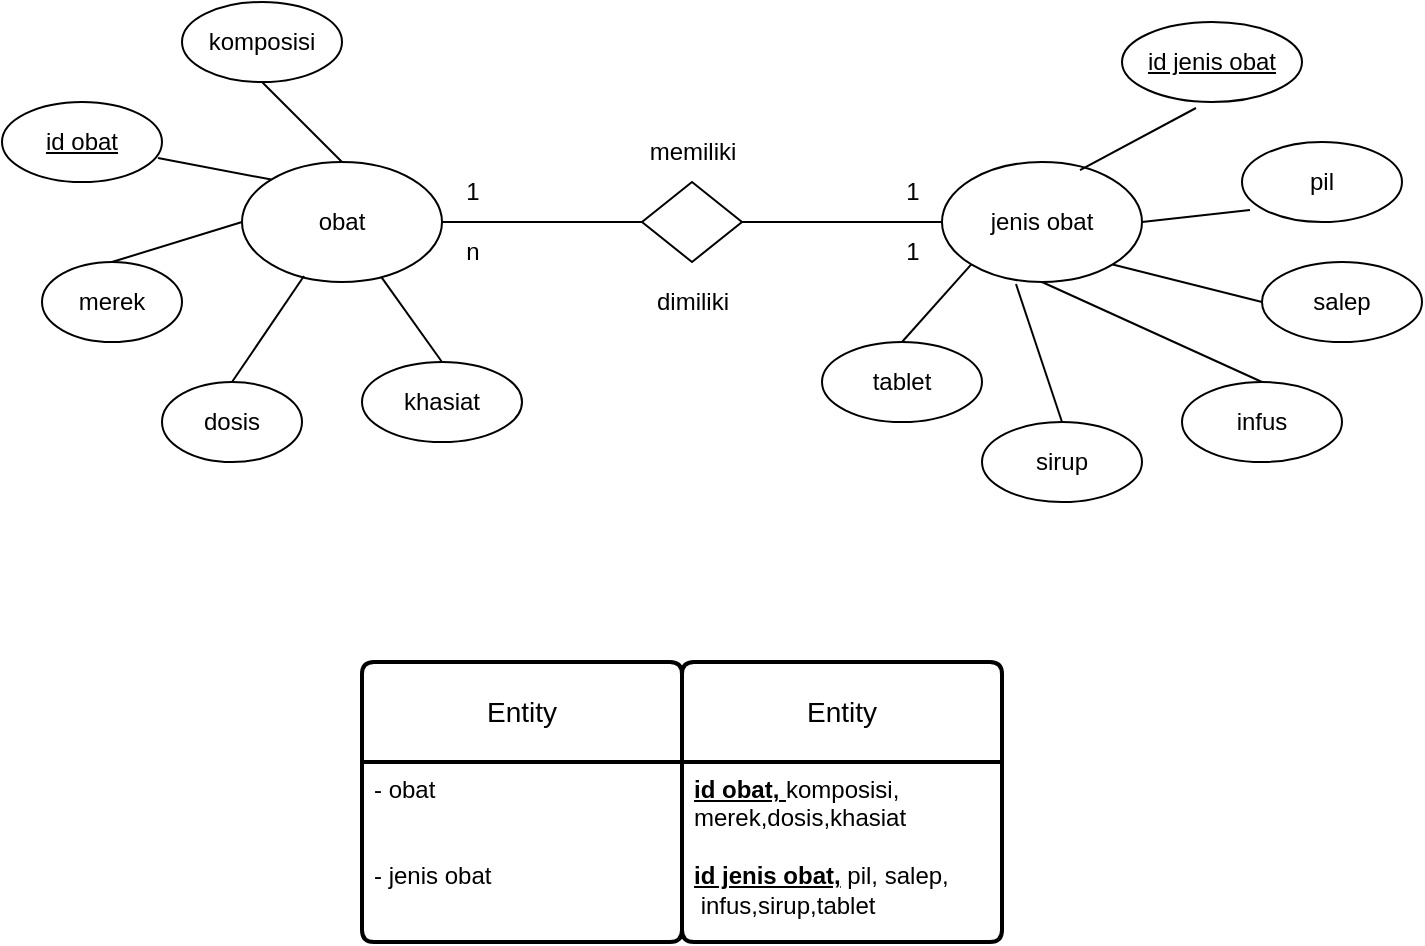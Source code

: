<mxfile version="24.7.17">
  <diagram name="Halaman-1" id="eG2udS3gC4odb2gB627N">
    <mxGraphModel dx="954" dy="600" grid="1" gridSize="10" guides="1" tooltips="1" connect="1" arrows="1" fold="1" page="1" pageScale="1" pageWidth="827" pageHeight="1169" math="0" shadow="0">
      <root>
        <mxCell id="0" />
        <mxCell id="1" parent="0" />
        <mxCell id="37hywJdGNK_DIzSZODOu-3" value="obat" style="ellipse;whiteSpace=wrap;html=1;" vertex="1" parent="1">
          <mxGeometry x="140" y="100" width="100" height="60" as="geometry" />
        </mxCell>
        <mxCell id="37hywJdGNK_DIzSZODOu-10" value="tablet" style="ellipse;whiteSpace=wrap;html=1;" vertex="1" parent="1">
          <mxGeometry x="430" y="190" width="80" height="40" as="geometry" />
        </mxCell>
        <mxCell id="37hywJdGNK_DIzSZODOu-11" value="komposisi" style="ellipse;whiteSpace=wrap;html=1;" vertex="1" parent="1">
          <mxGeometry x="110" y="20" width="80" height="40" as="geometry" />
        </mxCell>
        <mxCell id="37hywJdGNK_DIzSZODOu-12" value="sirup" style="ellipse;whiteSpace=wrap;html=1;" vertex="1" parent="1">
          <mxGeometry x="510" y="230" width="80" height="40" as="geometry" />
        </mxCell>
        <mxCell id="37hywJdGNK_DIzSZODOu-13" value="jenis obat" style="ellipse;whiteSpace=wrap;html=1;" vertex="1" parent="1">
          <mxGeometry x="490" y="100" width="100" height="60" as="geometry" />
        </mxCell>
        <mxCell id="37hywJdGNK_DIzSZODOu-14" value="dosis" style="ellipse;whiteSpace=wrap;html=1;" vertex="1" parent="1">
          <mxGeometry x="100" y="210" width="70" height="40" as="geometry" />
        </mxCell>
        <mxCell id="37hywJdGNK_DIzSZODOu-15" value="khasiat" style="ellipse;whiteSpace=wrap;html=1;" vertex="1" parent="1">
          <mxGeometry x="200" y="200" width="80" height="40" as="geometry" />
        </mxCell>
        <mxCell id="37hywJdGNK_DIzSZODOu-16" value="&lt;u&gt;id obat&lt;/u&gt;" style="ellipse;whiteSpace=wrap;html=1;" vertex="1" parent="1">
          <mxGeometry x="20" y="70" width="80" height="40" as="geometry" />
        </mxCell>
        <mxCell id="37hywJdGNK_DIzSZODOu-17" value="merek" style="ellipse;whiteSpace=wrap;html=1;" vertex="1" parent="1">
          <mxGeometry x="40" y="150" width="70" height="40" as="geometry" />
        </mxCell>
        <mxCell id="37hywJdGNK_DIzSZODOu-18" value="" style="rhombus;whiteSpace=wrap;html=1;" vertex="1" parent="1">
          <mxGeometry x="340" y="110" width="50" height="40" as="geometry" />
        </mxCell>
        <mxCell id="37hywJdGNK_DIzSZODOu-19" value="" style="endArrow=none;html=1;rounded=0;exitX=1;exitY=0.5;exitDx=0;exitDy=0;entryX=0;entryY=0.5;entryDx=0;entryDy=0;" edge="1" parent="1" source="37hywJdGNK_DIzSZODOu-3" target="37hywJdGNK_DIzSZODOu-18">
          <mxGeometry width="50" height="50" relative="1" as="geometry">
            <mxPoint x="390" y="340" as="sourcePoint" />
            <mxPoint x="440" y="290" as="targetPoint" />
          </mxGeometry>
        </mxCell>
        <mxCell id="37hywJdGNK_DIzSZODOu-20" value="" style="endArrow=none;html=1;rounded=0;entryX=1;entryY=0.5;entryDx=0;entryDy=0;exitX=0;exitY=0.5;exitDx=0;exitDy=0;" edge="1" parent="1" source="37hywJdGNK_DIzSZODOu-13" target="37hywJdGNK_DIzSZODOu-18">
          <mxGeometry width="50" height="50" relative="1" as="geometry">
            <mxPoint x="390" y="340" as="sourcePoint" />
            <mxPoint x="440" y="290" as="targetPoint" />
          </mxGeometry>
        </mxCell>
        <mxCell id="37hywJdGNK_DIzSZODOu-22" value="infus" style="ellipse;whiteSpace=wrap;html=1;" vertex="1" parent="1">
          <mxGeometry x="610" y="210" width="80" height="40" as="geometry" />
        </mxCell>
        <mxCell id="37hywJdGNK_DIzSZODOu-23" value="salep" style="ellipse;whiteSpace=wrap;html=1;" vertex="1" parent="1">
          <mxGeometry x="650" y="150" width="80" height="40" as="geometry" />
        </mxCell>
        <mxCell id="37hywJdGNK_DIzSZODOu-24" value="pil" style="ellipse;whiteSpace=wrap;html=1;" vertex="1" parent="1">
          <mxGeometry x="640" y="90" width="80" height="40" as="geometry" />
        </mxCell>
        <mxCell id="37hywJdGNK_DIzSZODOu-25" value="&lt;u&gt;id jenis obat&lt;/u&gt;" style="ellipse;whiteSpace=wrap;html=1;" vertex="1" parent="1">
          <mxGeometry x="580" y="30" width="90" height="40" as="geometry" />
        </mxCell>
        <mxCell id="37hywJdGNK_DIzSZODOu-26" value="" style="endArrow=none;html=1;rounded=0;entryX=0.5;entryY=1;entryDx=0;entryDy=0;exitX=0.5;exitY=0;exitDx=0;exitDy=0;" edge="1" parent="1" source="37hywJdGNK_DIzSZODOu-3" target="37hywJdGNK_DIzSZODOu-11">
          <mxGeometry width="50" height="50" relative="1" as="geometry">
            <mxPoint x="390" y="280" as="sourcePoint" />
            <mxPoint x="440" y="230" as="targetPoint" />
          </mxGeometry>
        </mxCell>
        <mxCell id="37hywJdGNK_DIzSZODOu-27" value="" style="endArrow=none;html=1;rounded=0;entryX=0.975;entryY=0.7;entryDx=0;entryDy=0;entryPerimeter=0;exitX=0;exitY=0;exitDx=0;exitDy=0;" edge="1" parent="1" source="37hywJdGNK_DIzSZODOu-3" target="37hywJdGNK_DIzSZODOu-16">
          <mxGeometry width="50" height="50" relative="1" as="geometry">
            <mxPoint x="390" y="280" as="sourcePoint" />
            <mxPoint x="440" y="230" as="targetPoint" />
          </mxGeometry>
        </mxCell>
        <mxCell id="37hywJdGNK_DIzSZODOu-28" value="" style="endArrow=none;html=1;rounded=0;entryX=0;entryY=0.5;entryDx=0;entryDy=0;exitX=0.5;exitY=0;exitDx=0;exitDy=0;" edge="1" parent="1" source="37hywJdGNK_DIzSZODOu-17" target="37hywJdGNK_DIzSZODOu-3">
          <mxGeometry width="50" height="50" relative="1" as="geometry">
            <mxPoint x="390" y="280" as="sourcePoint" />
            <mxPoint x="440" y="230" as="targetPoint" />
          </mxGeometry>
        </mxCell>
        <mxCell id="37hywJdGNK_DIzSZODOu-29" value="" style="endArrow=none;html=1;rounded=0;entryX=0.31;entryY=0.95;entryDx=0;entryDy=0;entryPerimeter=0;exitX=0.5;exitY=0;exitDx=0;exitDy=0;" edge="1" parent="1" source="37hywJdGNK_DIzSZODOu-14" target="37hywJdGNK_DIzSZODOu-3">
          <mxGeometry width="50" height="50" relative="1" as="geometry">
            <mxPoint x="390" y="280" as="sourcePoint" />
            <mxPoint x="440" y="230" as="targetPoint" />
          </mxGeometry>
        </mxCell>
        <mxCell id="37hywJdGNK_DIzSZODOu-30" value="" style="endArrow=none;html=1;rounded=0;exitX=0.5;exitY=0;exitDx=0;exitDy=0;" edge="1" parent="1" source="37hywJdGNK_DIzSZODOu-15" target="37hywJdGNK_DIzSZODOu-3">
          <mxGeometry width="50" height="50" relative="1" as="geometry">
            <mxPoint x="390" y="280" as="sourcePoint" />
            <mxPoint x="440" y="230" as="targetPoint" />
          </mxGeometry>
        </mxCell>
        <mxCell id="37hywJdGNK_DIzSZODOu-31" value="" style="endArrow=none;html=1;rounded=0;entryX=0.411;entryY=1.075;entryDx=0;entryDy=0;entryPerimeter=0;exitX=0.69;exitY=0.067;exitDx=0;exitDy=0;exitPerimeter=0;" edge="1" parent="1" source="37hywJdGNK_DIzSZODOu-13" target="37hywJdGNK_DIzSZODOu-25">
          <mxGeometry width="50" height="50" relative="1" as="geometry">
            <mxPoint x="390" y="280" as="sourcePoint" />
            <mxPoint x="440" y="230" as="targetPoint" />
          </mxGeometry>
        </mxCell>
        <mxCell id="37hywJdGNK_DIzSZODOu-32" value="" style="endArrow=none;html=1;rounded=0;entryX=0.05;entryY=0.85;entryDx=0;entryDy=0;entryPerimeter=0;exitX=1;exitY=0.5;exitDx=0;exitDy=0;" edge="1" parent="1" source="37hywJdGNK_DIzSZODOu-13" target="37hywJdGNK_DIzSZODOu-24">
          <mxGeometry width="50" height="50" relative="1" as="geometry">
            <mxPoint x="390" y="280" as="sourcePoint" />
            <mxPoint x="440" y="230" as="targetPoint" />
          </mxGeometry>
        </mxCell>
        <mxCell id="37hywJdGNK_DIzSZODOu-33" value="" style="endArrow=none;html=1;rounded=0;entryX=0;entryY=0.5;entryDx=0;entryDy=0;exitX=1;exitY=1;exitDx=0;exitDy=0;" edge="1" parent="1" source="37hywJdGNK_DIzSZODOu-13" target="37hywJdGNK_DIzSZODOu-23">
          <mxGeometry width="50" height="50" relative="1" as="geometry">
            <mxPoint x="390" y="280" as="sourcePoint" />
            <mxPoint x="440" y="230" as="targetPoint" />
          </mxGeometry>
        </mxCell>
        <mxCell id="37hywJdGNK_DIzSZODOu-34" value="" style="endArrow=none;html=1;rounded=0;entryX=0.5;entryY=0;entryDx=0;entryDy=0;exitX=0.5;exitY=1;exitDx=0;exitDy=0;" edge="1" parent="1" source="37hywJdGNK_DIzSZODOu-13" target="37hywJdGNK_DIzSZODOu-22">
          <mxGeometry width="50" height="50" relative="1" as="geometry">
            <mxPoint x="390" y="280" as="sourcePoint" />
            <mxPoint x="440" y="230" as="targetPoint" />
          </mxGeometry>
        </mxCell>
        <mxCell id="37hywJdGNK_DIzSZODOu-35" value="" style="endArrow=none;html=1;rounded=0;entryX=0;entryY=1;entryDx=0;entryDy=0;exitX=0.5;exitY=0;exitDx=0;exitDy=0;" edge="1" parent="1" source="37hywJdGNK_DIzSZODOu-10" target="37hywJdGNK_DIzSZODOu-13">
          <mxGeometry width="50" height="50" relative="1" as="geometry">
            <mxPoint x="390" y="280" as="sourcePoint" />
            <mxPoint x="440" y="230" as="targetPoint" />
          </mxGeometry>
        </mxCell>
        <mxCell id="37hywJdGNK_DIzSZODOu-36" value="" style="endArrow=none;html=1;rounded=0;entryX=0.37;entryY=1.017;entryDx=0;entryDy=0;entryPerimeter=0;exitX=0.5;exitY=0;exitDx=0;exitDy=0;" edge="1" parent="1" source="37hywJdGNK_DIzSZODOu-12" target="37hywJdGNK_DIzSZODOu-13">
          <mxGeometry width="50" height="50" relative="1" as="geometry">
            <mxPoint x="390" y="280" as="sourcePoint" />
            <mxPoint x="440" y="230" as="targetPoint" />
          </mxGeometry>
        </mxCell>
        <mxCell id="37hywJdGNK_DIzSZODOu-40" value="1" style="text;html=1;align=center;verticalAlign=middle;resizable=0;points=[];autosize=1;strokeColor=none;fillColor=none;" vertex="1" parent="1">
          <mxGeometry x="240" y="100" width="30" height="30" as="geometry" />
        </mxCell>
        <mxCell id="37hywJdGNK_DIzSZODOu-41" value="n" style="text;html=1;align=center;verticalAlign=middle;resizable=0;points=[];autosize=1;strokeColor=none;fillColor=none;" vertex="1" parent="1">
          <mxGeometry x="240" y="130" width="30" height="30" as="geometry" />
        </mxCell>
        <mxCell id="37hywJdGNK_DIzSZODOu-42" value="memiliki" style="text;html=1;align=center;verticalAlign=middle;resizable=0;points=[];autosize=1;strokeColor=none;fillColor=none;" vertex="1" parent="1">
          <mxGeometry x="330" y="80" width="70" height="30" as="geometry" />
        </mxCell>
        <mxCell id="37hywJdGNK_DIzSZODOu-43" value="dimiliki" style="text;html=1;align=center;verticalAlign=middle;resizable=0;points=[];autosize=1;strokeColor=none;fillColor=none;" vertex="1" parent="1">
          <mxGeometry x="335" y="155" width="60" height="30" as="geometry" />
        </mxCell>
        <mxCell id="37hywJdGNK_DIzSZODOu-44" value="1" style="text;html=1;align=center;verticalAlign=middle;resizable=0;points=[];autosize=1;strokeColor=none;fillColor=none;" vertex="1" parent="1">
          <mxGeometry x="460" y="100" width="30" height="30" as="geometry" />
        </mxCell>
        <mxCell id="37hywJdGNK_DIzSZODOu-45" value="1" style="text;html=1;align=center;verticalAlign=middle;resizable=0;points=[];autosize=1;strokeColor=none;fillColor=none;" vertex="1" parent="1">
          <mxGeometry x="460" y="130" width="30" height="30" as="geometry" />
        </mxCell>
        <mxCell id="37hywJdGNK_DIzSZODOu-50" value="Entity" style="swimlane;childLayout=stackLayout;horizontal=1;startSize=50;horizontalStack=0;rounded=1;fontSize=14;fontStyle=0;strokeWidth=2;resizeParent=0;resizeLast=1;shadow=0;dashed=0;align=center;arcSize=4;whiteSpace=wrap;html=1;" vertex="1" parent="1">
          <mxGeometry x="200" y="350" width="160" height="140" as="geometry" />
        </mxCell>
        <mxCell id="37hywJdGNK_DIzSZODOu-51" value="- obat&lt;div&gt;&lt;br&gt;&lt;/div&gt;&lt;div&gt;&lt;br&gt;&lt;/div&gt;&lt;div&gt;- jenis obat&lt;/div&gt;" style="align=left;strokeColor=none;fillColor=none;spacingLeft=4;fontSize=12;verticalAlign=top;resizable=0;rotatable=0;part=1;html=1;" vertex="1" parent="37hywJdGNK_DIzSZODOu-50">
          <mxGeometry y="50" width="160" height="90" as="geometry" />
        </mxCell>
        <mxCell id="37hywJdGNK_DIzSZODOu-52" value="Entity" style="swimlane;childLayout=stackLayout;horizontal=1;startSize=50;horizontalStack=0;rounded=1;fontSize=14;fontStyle=0;strokeWidth=2;resizeParent=0;resizeLast=1;shadow=0;dashed=0;align=center;arcSize=4;whiteSpace=wrap;html=1;" vertex="1" parent="1">
          <mxGeometry x="360" y="350" width="160" height="140" as="geometry" />
        </mxCell>
        <mxCell id="37hywJdGNK_DIzSZODOu-53" value="&lt;u style=&quot;font-weight: bold;&quot;&gt;id obat, &lt;/u&gt;komposisi,&amp;nbsp;&lt;div&gt;merek,dosis,khasiat&lt;div&gt;&lt;br&gt;&lt;/div&gt;&lt;/div&gt;&lt;div&gt;&lt;u style=&quot;font-weight: bold;&quot;&gt;id jenis obat,&lt;/u&gt;&amp;nbsp;pil, salep,&lt;/div&gt;&lt;div&gt;&amp;nbsp;infus,sirup,tablet&lt;/div&gt;" style="align=left;strokeColor=none;fillColor=none;spacingLeft=4;fontSize=12;verticalAlign=top;resizable=0;rotatable=0;part=1;html=1;" vertex="1" parent="37hywJdGNK_DIzSZODOu-52">
          <mxGeometry y="50" width="160" height="90" as="geometry" />
        </mxCell>
      </root>
    </mxGraphModel>
  </diagram>
</mxfile>
